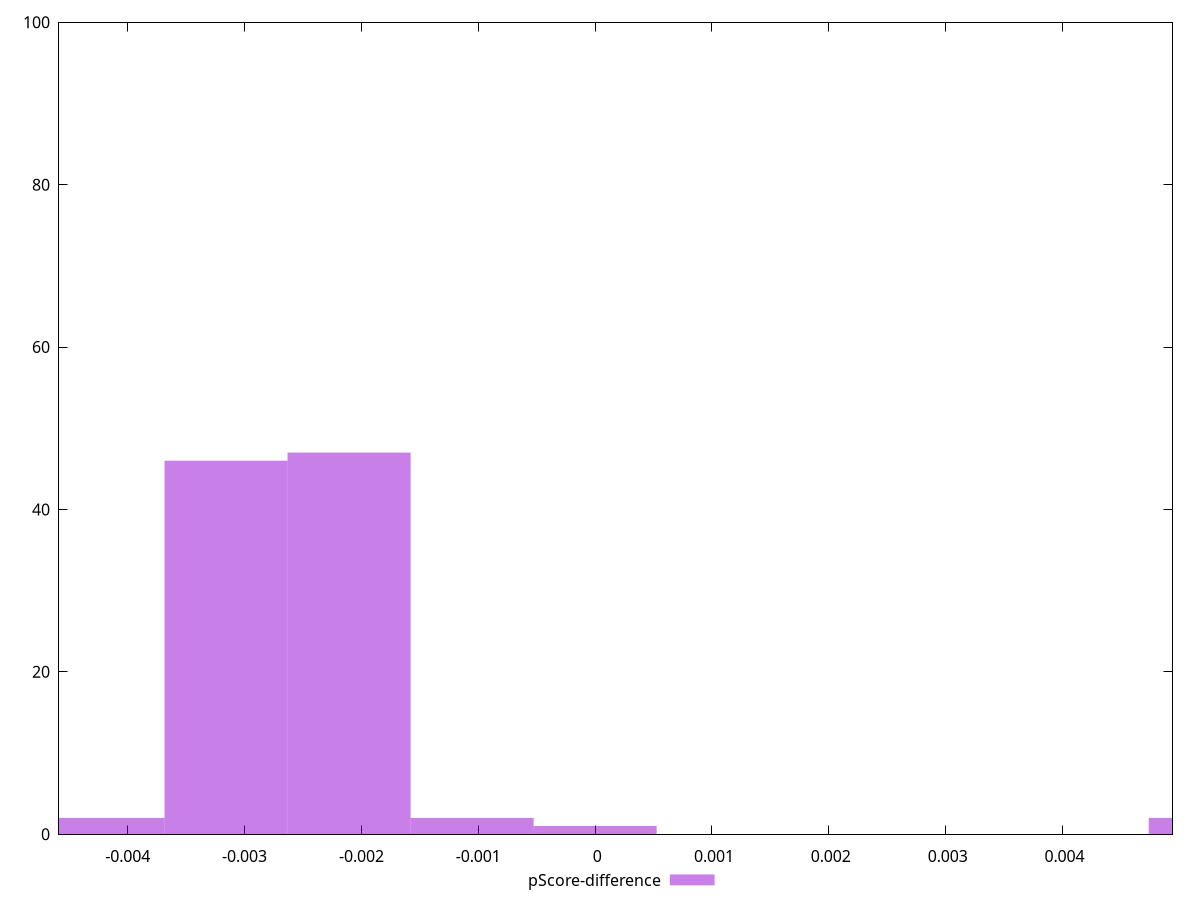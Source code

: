 reset

$pScoreDifference <<EOF
-0.002105740708154233 47
-0.00315861106223135 46
-0.004211481416308466 2
-0.0010528703540771166 2
0.005264351770385583 2
0 1
EOF

set key outside below
set boxwidth 0.0010528703540771166
set xrange [-0.004588235294117671:0.004941176470588227]
set yrange [0:100]
set trange [0:100]
set style fill transparent solid 0.5 noborder
set terminal svg size 640, 490 enhanced background rgb 'white'
set output "report_00009_2021-02-08T22-37-41.559Z/uses-rel-preload/samples/pages+cached+noadtech+nomedia/pScore-difference/histogram.svg"

plot $pScoreDifference title "pScore-difference" with boxes

reset
